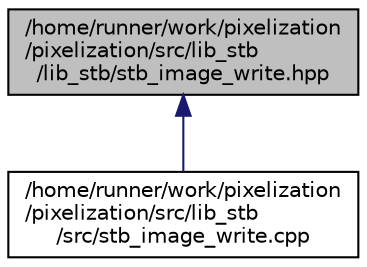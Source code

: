 digraph "/home/runner/work/pixelization/pixelization/src/lib_stb/lib_stb/stb_image_write.hpp"
{
 // LATEX_PDF_SIZE
  edge [fontname="Helvetica",fontsize="10",labelfontname="Helvetica",labelfontsize="10"];
  node [fontname="Helvetica",fontsize="10",shape=record];
  Node1 [label="/home/runner/work/pixelization\l/pixelization/src/lib_stb\l/lib_stb/stb_image_write.hpp",height=0.2,width=0.4,color="black", fillcolor="grey75", style="filled", fontcolor="black",tooltip=" "];
  Node1 -> Node2 [dir="back",color="midnightblue",fontsize="10",style="solid",fontname="Helvetica"];
  Node2 [label="/home/runner/work/pixelization\l/pixelization/src/lib_stb\l/src/stb_image_write.cpp",height=0.2,width=0.4,color="black", fillcolor="white", style="filled",URL="$stb__image__write_8cpp.html",tooltip=" "];
}
